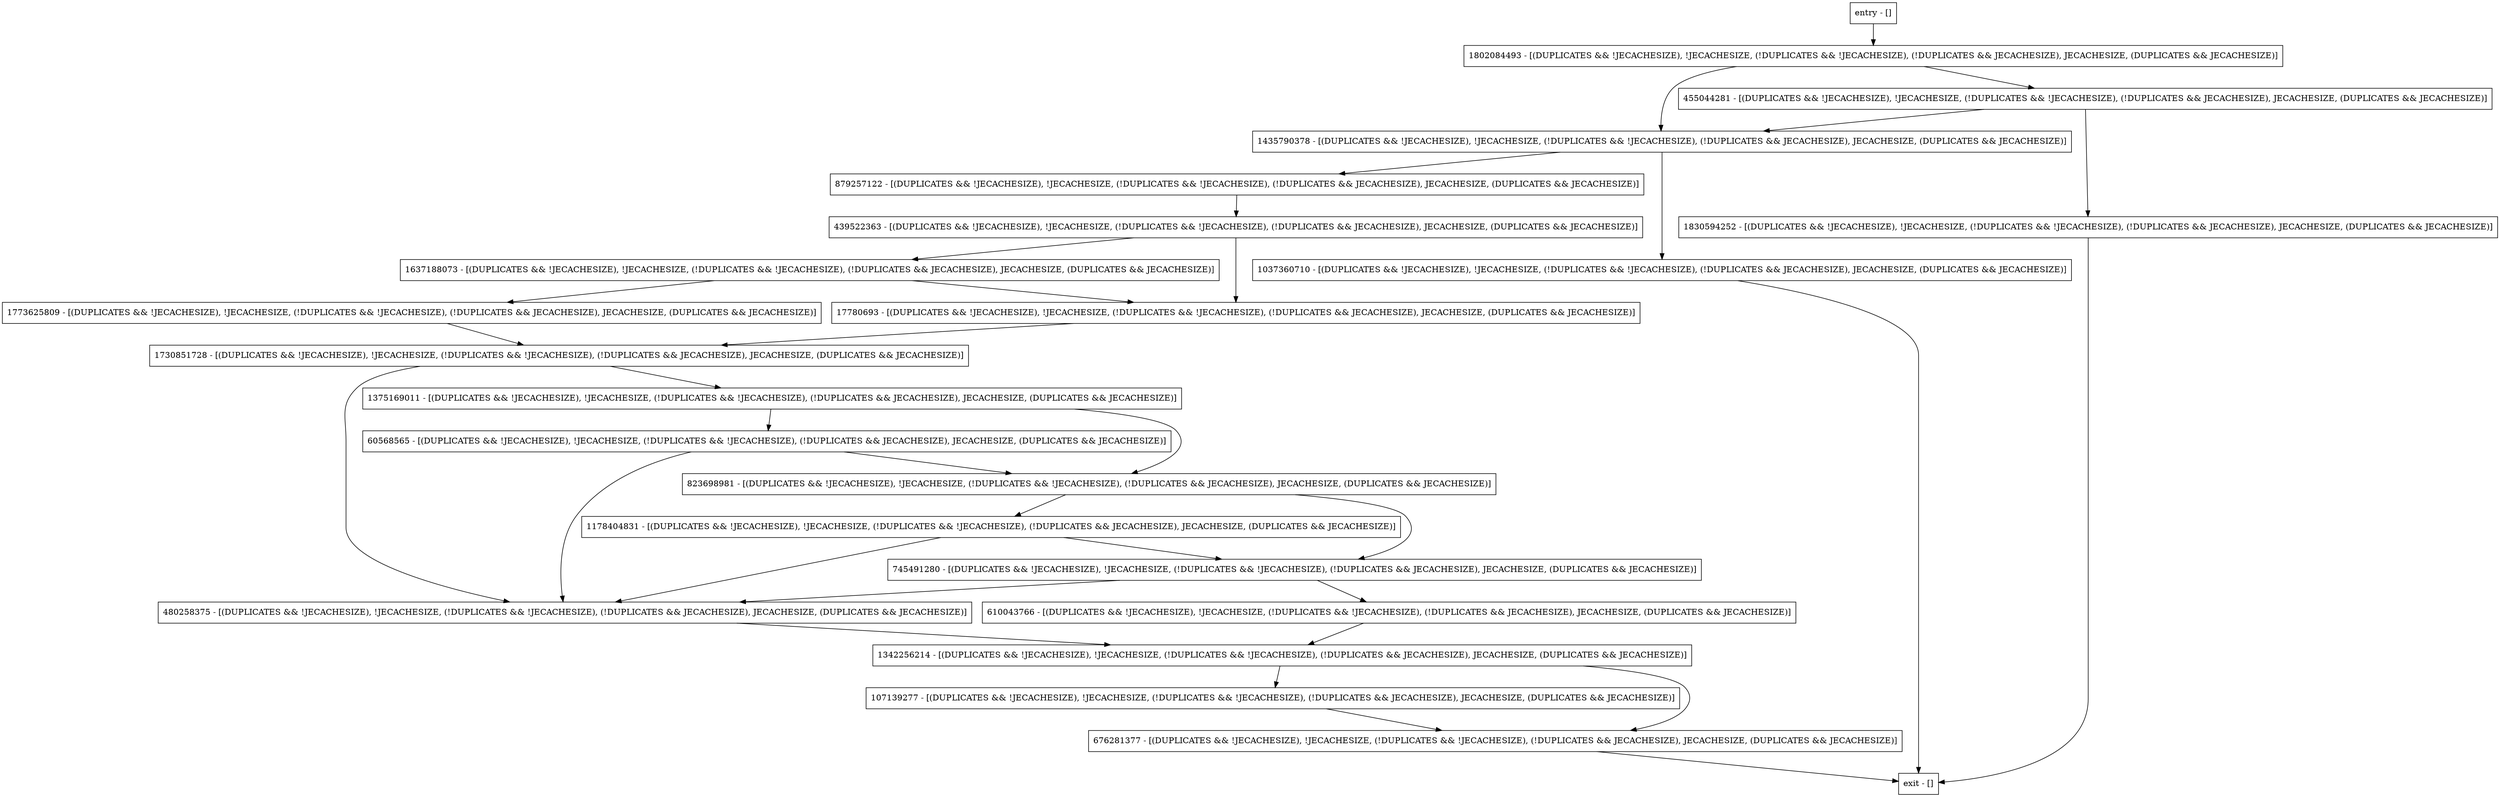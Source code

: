 digraph init {
node [shape=record];
1037360710 [label="1037360710 - [(DUPLICATES && !JECACHESIZE), !JECACHESIZE, (!DUPLICATES && !JECACHESIZE), (!DUPLICATES && JECACHESIZE), JECACHESIZE, (DUPLICATES && JECACHESIZE)]"];
1178404831 [label="1178404831 - [(DUPLICATES && !JECACHESIZE), !JECACHESIZE, (!DUPLICATES && !JECACHESIZE), (!DUPLICATES && JECACHESIZE), JECACHESIZE, (DUPLICATES && JECACHESIZE)]"];
480258375 [label="480258375 - [(DUPLICATES && !JECACHESIZE), !JECACHESIZE, (!DUPLICATES && !JECACHESIZE), (!DUPLICATES && JECACHESIZE), JECACHESIZE, (DUPLICATES && JECACHESIZE)]"];
823698981 [label="823698981 - [(DUPLICATES && !JECACHESIZE), !JECACHESIZE, (!DUPLICATES && !JECACHESIZE), (!DUPLICATES && JECACHESIZE), JECACHESIZE, (DUPLICATES && JECACHESIZE)]"];
676281377 [label="676281377 - [(DUPLICATES && !JECACHESIZE), !JECACHESIZE, (!DUPLICATES && !JECACHESIZE), (!DUPLICATES && JECACHESIZE), JECACHESIZE, (DUPLICATES && JECACHESIZE)]"];
455044281 [label="455044281 - [(DUPLICATES && !JECACHESIZE), !JECACHESIZE, (!DUPLICATES && !JECACHESIZE), (!DUPLICATES && JECACHESIZE), JECACHESIZE, (DUPLICATES && JECACHESIZE)]"];
1435790378 [label="1435790378 - [(DUPLICATES && !JECACHESIZE), !JECACHESIZE, (!DUPLICATES && !JECACHESIZE), (!DUPLICATES && JECACHESIZE), JECACHESIZE, (DUPLICATES && JECACHESIZE)]"];
879257122 [label="879257122 - [(DUPLICATES && !JECACHESIZE), !JECACHESIZE, (!DUPLICATES && !JECACHESIZE), (!DUPLICATES && JECACHESIZE), JECACHESIZE, (DUPLICATES && JECACHESIZE)]"];
1802084493 [label="1802084493 - [(DUPLICATES && !JECACHESIZE), !JECACHESIZE, (!DUPLICATES && !JECACHESIZE), (!DUPLICATES && JECACHESIZE), JECACHESIZE, (DUPLICATES && JECACHESIZE)]"];
745491280 [label="745491280 - [(DUPLICATES && !JECACHESIZE), !JECACHESIZE, (!DUPLICATES && !JECACHESIZE), (!DUPLICATES && JECACHESIZE), JECACHESIZE, (DUPLICATES && JECACHESIZE)]"];
1773625809 [label="1773625809 - [(DUPLICATES && !JECACHESIZE), !JECACHESIZE, (!DUPLICATES && !JECACHESIZE), (!DUPLICATES && JECACHESIZE), JECACHESIZE, (DUPLICATES && JECACHESIZE)]"];
610043766 [label="610043766 - [(DUPLICATES && !JECACHESIZE), !JECACHESIZE, (!DUPLICATES && !JECACHESIZE), (!DUPLICATES && JECACHESIZE), JECACHESIZE, (DUPLICATES && JECACHESIZE)]"];
1375169011 [label="1375169011 - [(DUPLICATES && !JECACHESIZE), !JECACHESIZE, (!DUPLICATES && !JECACHESIZE), (!DUPLICATES && JECACHESIZE), JECACHESIZE, (DUPLICATES && JECACHESIZE)]"];
entry [label="entry - []"];
exit [label="exit - []"];
17780693 [label="17780693 - [(DUPLICATES && !JECACHESIZE), !JECACHESIZE, (!DUPLICATES && !JECACHESIZE), (!DUPLICATES && JECACHESIZE), JECACHESIZE, (DUPLICATES && JECACHESIZE)]"];
1730851728 [label="1730851728 - [(DUPLICATES && !JECACHESIZE), !JECACHESIZE, (!DUPLICATES && !JECACHESIZE), (!DUPLICATES && JECACHESIZE), JECACHESIZE, (DUPLICATES && JECACHESIZE)]"];
1830594252 [label="1830594252 - [(DUPLICATES && !JECACHESIZE), !JECACHESIZE, (!DUPLICATES && !JECACHESIZE), (!DUPLICATES && JECACHESIZE), JECACHESIZE, (DUPLICATES && JECACHESIZE)]"];
1637188073 [label="1637188073 - [(DUPLICATES && !JECACHESIZE), !JECACHESIZE, (!DUPLICATES && !JECACHESIZE), (!DUPLICATES && JECACHESIZE), JECACHESIZE, (DUPLICATES && JECACHESIZE)]"];
60568565 [label="60568565 - [(DUPLICATES && !JECACHESIZE), !JECACHESIZE, (!DUPLICATES && !JECACHESIZE), (!DUPLICATES && JECACHESIZE), JECACHESIZE, (DUPLICATES && JECACHESIZE)]"];
1342256214 [label="1342256214 - [(DUPLICATES && !JECACHESIZE), !JECACHESIZE, (!DUPLICATES && !JECACHESIZE), (!DUPLICATES && JECACHESIZE), JECACHESIZE, (DUPLICATES && JECACHESIZE)]"];
439522363 [label="439522363 - [(DUPLICATES && !JECACHESIZE), !JECACHESIZE, (!DUPLICATES && !JECACHESIZE), (!DUPLICATES && JECACHESIZE), JECACHESIZE, (DUPLICATES && JECACHESIZE)]"];
107139277 [label="107139277 - [(DUPLICATES && !JECACHESIZE), !JECACHESIZE, (!DUPLICATES && !JECACHESIZE), (!DUPLICATES && JECACHESIZE), JECACHESIZE, (DUPLICATES && JECACHESIZE)]"];
entry;
exit;
1037360710 -> exit;
1178404831 -> 480258375;
1178404831 -> 745491280;
480258375 -> 1342256214;
823698981 -> 1178404831;
823698981 -> 745491280;
676281377 -> exit;
455044281 -> 1435790378;
455044281 -> 1830594252;
1435790378 -> 1037360710;
1435790378 -> 879257122;
879257122 -> 439522363;
1802084493 -> 455044281;
1802084493 -> 1435790378;
745491280 -> 480258375;
745491280 -> 610043766;
1773625809 -> 1730851728;
610043766 -> 1342256214;
1375169011 -> 823698981;
1375169011 -> 60568565;
entry -> 1802084493;
17780693 -> 1730851728;
1730851728 -> 1375169011;
1730851728 -> 480258375;
1830594252 -> exit;
1637188073 -> 17780693;
1637188073 -> 1773625809;
60568565 -> 480258375;
60568565 -> 823698981;
1342256214 -> 676281377;
1342256214 -> 107139277;
439522363 -> 17780693;
439522363 -> 1637188073;
107139277 -> 676281377;
}
